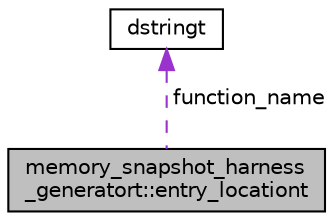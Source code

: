 digraph "memory_snapshot_harness_generatort::entry_locationt"
{
 // LATEX_PDF_SIZE
  bgcolor="transparent";
  edge [fontname="Helvetica",fontsize="10",labelfontname="Helvetica",labelfontsize="10"];
  node [fontname="Helvetica",fontsize="10",shape=record];
  Node1 [label="memory_snapshot_harness\l_generatort::entry_locationt",height=0.2,width=0.4,color="black", fillcolor="grey75", style="filled", fontcolor="black",tooltip="Wraps the information needed to identify the entry point."];
  Node2 -> Node1 [dir="back",color="darkorchid3",fontsize="10",style="dashed",label=" function_name" ,fontname="Helvetica"];
  Node2 [label="dstringt",height=0.2,width=0.4,color="black",URL="$classdstringt.html",tooltip="dstringt has one field, an unsigned integer no which is an index into a static table of strings."];
}
